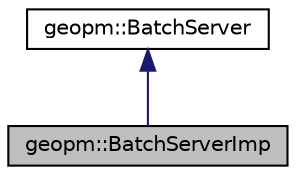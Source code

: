digraph "geopm::BatchServerImp"
{
 // LATEX_PDF_SIZE
  edge [fontname="Helvetica",fontsize="10",labelfontname="Helvetica",labelfontsize="10"];
  node [fontname="Helvetica",fontsize="10",shape=record];
  Node1 [label="geopm::BatchServerImp",height=0.2,width=0.4,color="black", fillcolor="grey75", style="filled", fontcolor="black",tooltip=" "];
  Node2 -> Node1 [dir="back",color="midnightblue",fontsize="10",style="solid",fontname="Helvetica"];
  Node2 [label="geopm::BatchServer",height=0.2,width=0.4,color="black", fillcolor="white", style="filled",URL="$classgeopm_1_1_batch_server.html",tooltip=" "];
}

